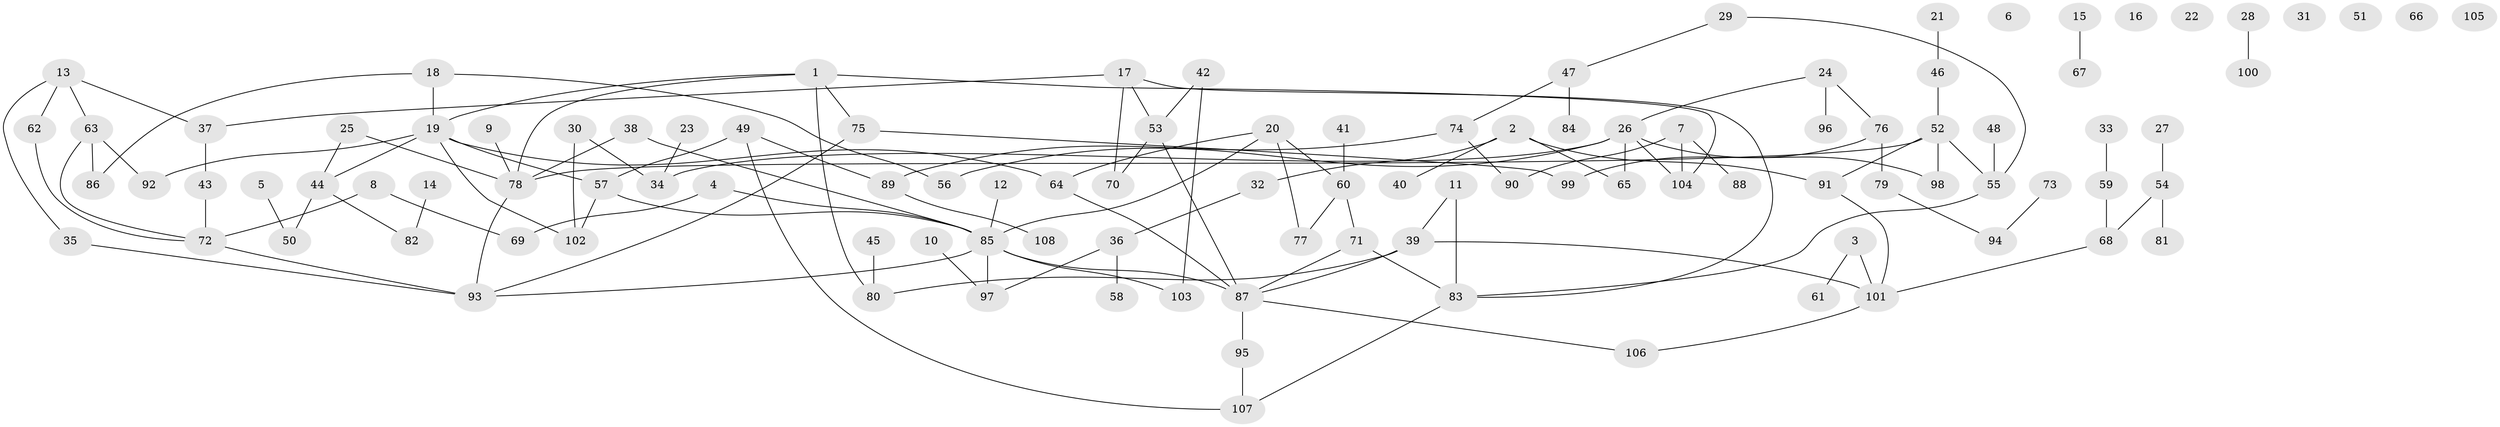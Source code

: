 // coarse degree distribution, {3: 0.2916666666666667, 2: 0.25, 4: 0.041666666666666664, 1: 0.20833333333333334, 6: 0.041666666666666664, 9: 0.041666666666666664, 10: 0.08333333333333333, 5: 0.041666666666666664}
// Generated by graph-tools (version 1.1) at 2025/35/03/04/25 23:35:52]
// undirected, 108 vertices, 132 edges
graph export_dot {
  node [color=gray90,style=filled];
  1;
  2;
  3;
  4;
  5;
  6;
  7;
  8;
  9;
  10;
  11;
  12;
  13;
  14;
  15;
  16;
  17;
  18;
  19;
  20;
  21;
  22;
  23;
  24;
  25;
  26;
  27;
  28;
  29;
  30;
  31;
  32;
  33;
  34;
  35;
  36;
  37;
  38;
  39;
  40;
  41;
  42;
  43;
  44;
  45;
  46;
  47;
  48;
  49;
  50;
  51;
  52;
  53;
  54;
  55;
  56;
  57;
  58;
  59;
  60;
  61;
  62;
  63;
  64;
  65;
  66;
  67;
  68;
  69;
  70;
  71;
  72;
  73;
  74;
  75;
  76;
  77;
  78;
  79;
  80;
  81;
  82;
  83;
  84;
  85;
  86;
  87;
  88;
  89;
  90;
  91;
  92;
  93;
  94;
  95;
  96;
  97;
  98;
  99;
  100;
  101;
  102;
  103;
  104;
  105;
  106;
  107;
  108;
  1 -- 19;
  1 -- 75;
  1 -- 78;
  1 -- 80;
  1 -- 104;
  2 -- 32;
  2 -- 40;
  2 -- 65;
  2 -- 91;
  3 -- 61;
  3 -- 101;
  4 -- 69;
  4 -- 85;
  5 -- 50;
  7 -- 88;
  7 -- 90;
  7 -- 104;
  8 -- 69;
  8 -- 72;
  9 -- 78;
  10 -- 97;
  11 -- 39;
  11 -- 83;
  12 -- 85;
  13 -- 35;
  13 -- 37;
  13 -- 62;
  13 -- 63;
  14 -- 82;
  15 -- 67;
  17 -- 37;
  17 -- 53;
  17 -- 70;
  17 -- 83;
  18 -- 19;
  18 -- 56;
  18 -- 86;
  19 -- 44;
  19 -- 57;
  19 -- 64;
  19 -- 92;
  19 -- 102;
  20 -- 60;
  20 -- 64;
  20 -- 77;
  20 -- 85;
  21 -- 46;
  23 -- 34;
  24 -- 26;
  24 -- 76;
  24 -- 96;
  25 -- 44;
  25 -- 78;
  26 -- 34;
  26 -- 56;
  26 -- 65;
  26 -- 98;
  26 -- 104;
  27 -- 54;
  28 -- 100;
  29 -- 47;
  29 -- 55;
  30 -- 34;
  30 -- 102;
  32 -- 36;
  33 -- 59;
  35 -- 93;
  36 -- 58;
  36 -- 97;
  37 -- 43;
  38 -- 78;
  38 -- 85;
  39 -- 80;
  39 -- 87;
  39 -- 101;
  41 -- 60;
  42 -- 53;
  42 -- 103;
  43 -- 72;
  44 -- 50;
  44 -- 82;
  45 -- 80;
  46 -- 52;
  47 -- 74;
  47 -- 84;
  48 -- 55;
  49 -- 57;
  49 -- 89;
  49 -- 107;
  52 -- 55;
  52 -- 78;
  52 -- 91;
  52 -- 98;
  53 -- 70;
  53 -- 87;
  54 -- 68;
  54 -- 81;
  55 -- 83;
  57 -- 85;
  57 -- 102;
  59 -- 68;
  60 -- 71;
  60 -- 77;
  62 -- 72;
  63 -- 72;
  63 -- 86;
  63 -- 92;
  64 -- 87;
  68 -- 101;
  71 -- 83;
  71 -- 87;
  72 -- 93;
  73 -- 94;
  74 -- 89;
  74 -- 90;
  75 -- 93;
  75 -- 99;
  76 -- 79;
  76 -- 99;
  78 -- 93;
  79 -- 94;
  83 -- 107;
  85 -- 87;
  85 -- 93;
  85 -- 97;
  85 -- 103;
  87 -- 95;
  87 -- 106;
  89 -- 108;
  91 -- 101;
  95 -- 107;
  101 -- 106;
}
